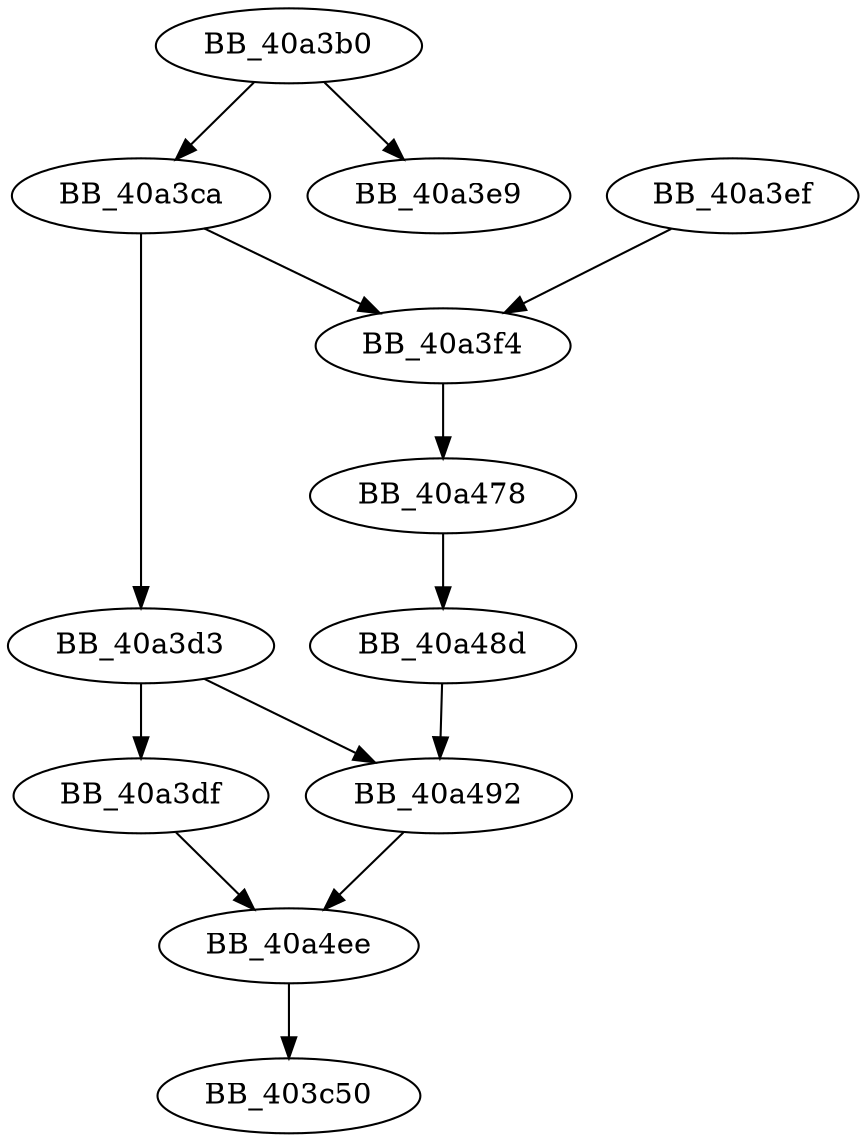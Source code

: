 DiGraph sub_40A3B0{
BB_40a3b0->BB_40a3ca
BB_40a3b0->BB_40a3e9
BB_40a3ca->BB_40a3d3
BB_40a3ca->BB_40a3f4
BB_40a3d3->BB_40a3df
BB_40a3d3->BB_40a492
BB_40a3df->BB_40a4ee
BB_40a3ef->BB_40a3f4
BB_40a3f4->BB_40a478
BB_40a478->BB_40a48d
BB_40a48d->BB_40a492
BB_40a492->BB_40a4ee
BB_40a4ee->BB_403c50
}
